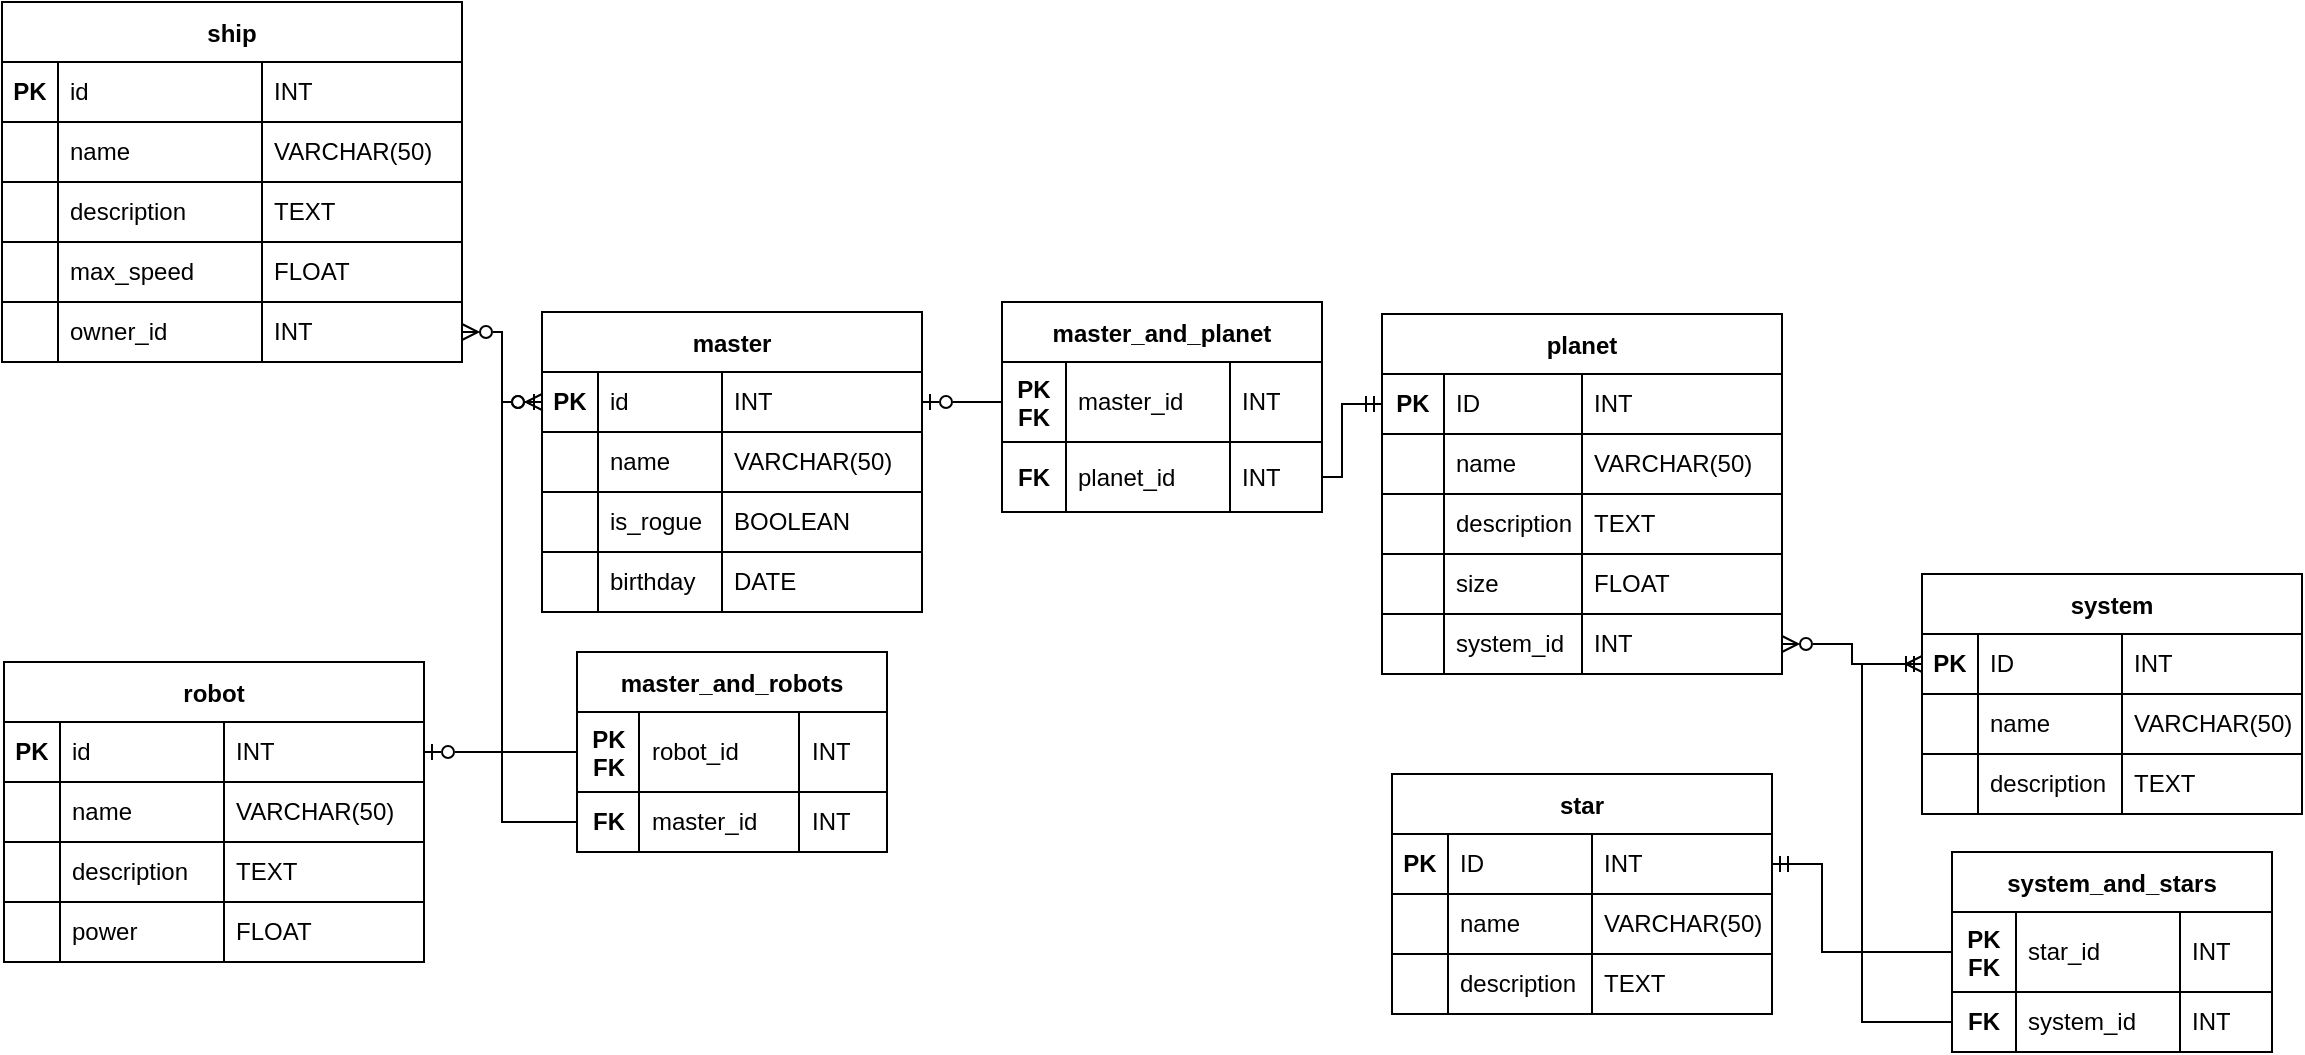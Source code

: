 <mxfile version="26.2.9">
  <diagram name="Страница — 1" id="Dyc9uZItvnkhbf1H31CV">
    <mxGraphModel dx="1152" dy="668" grid="1" gridSize="10" guides="1" tooltips="1" connect="1" arrows="1" fold="1" page="1" pageScale="1" pageWidth="1169" pageHeight="827" math="0" shadow="0">
      <root>
        <mxCell id="0" />
        <mxCell id="1" parent="0" />
        <mxCell id="1ce1A6Kk2NcEtQcKMsXU-1" value="ship" style="shape=table;startSize=30;container=1;collapsible=0;childLayout=tableLayout;strokeColor=default;fontSize=12;fontStyle=1" parent="1" vertex="1">
          <mxGeometry x="10" y="135" width="230" height="180" as="geometry" />
        </mxCell>
        <mxCell id="1ce1A6Kk2NcEtQcKMsXU-2" value="" style="shape=tableRow;horizontal=0;startSize=0;swimlaneHead=0;swimlaneBody=0;strokeColor=inherit;top=0;left=0;bottom=0;right=0;collapsible=0;dropTarget=0;fillColor=none;points=[[0,0.5],[1,0.5]];portConstraint=eastwest;fontSize=16;" parent="1ce1A6Kk2NcEtQcKMsXU-1" vertex="1">
          <mxGeometry y="30" width="230" height="30" as="geometry" />
        </mxCell>
        <mxCell id="1ce1A6Kk2NcEtQcKMsXU-3" value="&lt;font&gt;&lt;b&gt;PK&lt;/b&gt;&lt;/font&gt;" style="shape=partialRectangle;html=1;whiteSpace=wrap;connectable=0;strokeColor=inherit;overflow=hidden;fillColor=none;top=0;left=0;bottom=0;right=0;pointerEvents=1;fontSize=12;align=center;spacing=6;" parent="1ce1A6Kk2NcEtQcKMsXU-2" vertex="1">
          <mxGeometry width="28" height="30" as="geometry">
            <mxRectangle width="28" height="30" as="alternateBounds" />
          </mxGeometry>
        </mxCell>
        <mxCell id="1ce1A6Kk2NcEtQcKMsXU-4" value="&lt;font&gt;id&lt;/font&gt;" style="shape=partialRectangle;html=1;whiteSpace=wrap;connectable=0;strokeColor=inherit;overflow=hidden;fillColor=none;top=0;left=0;bottom=0;right=0;pointerEvents=1;fontSize=12;align=left;spacingTop=0;spacing=6;" parent="1ce1A6Kk2NcEtQcKMsXU-2" vertex="1">
          <mxGeometry x="28" width="102" height="30" as="geometry">
            <mxRectangle width="102" height="30" as="alternateBounds" />
          </mxGeometry>
        </mxCell>
        <mxCell id="1ce1A6Kk2NcEtQcKMsXU-5" value="INT" style="shape=partialRectangle;html=1;whiteSpace=wrap;connectable=0;strokeColor=inherit;overflow=hidden;fillColor=none;top=0;left=0;bottom=0;right=0;pointerEvents=1;fontSize=12;align=left;spacing=6;" parent="1ce1A6Kk2NcEtQcKMsXU-2" vertex="1">
          <mxGeometry x="130" width="100" height="30" as="geometry">
            <mxRectangle width="100" height="30" as="alternateBounds" />
          </mxGeometry>
        </mxCell>
        <mxCell id="1ce1A6Kk2NcEtQcKMsXU-6" value="" style="shape=tableRow;horizontal=0;startSize=0;swimlaneHead=0;swimlaneBody=0;strokeColor=inherit;top=0;left=0;bottom=0;right=0;collapsible=0;dropTarget=0;fillColor=none;points=[[0,0.5],[1,0.5]];portConstraint=eastwest;fontSize=16;" parent="1ce1A6Kk2NcEtQcKMsXU-1" vertex="1">
          <mxGeometry y="60" width="230" height="30" as="geometry" />
        </mxCell>
        <mxCell id="1ce1A6Kk2NcEtQcKMsXU-7" value="" style="shape=partialRectangle;html=1;whiteSpace=wrap;connectable=0;strokeColor=inherit;overflow=hidden;fillColor=none;top=0;left=0;bottom=0;right=0;pointerEvents=1;fontSize=12;align=left;spacing=6;" parent="1ce1A6Kk2NcEtQcKMsXU-6" vertex="1">
          <mxGeometry width="28" height="30" as="geometry">
            <mxRectangle width="28" height="30" as="alternateBounds" />
          </mxGeometry>
        </mxCell>
        <mxCell id="1ce1A6Kk2NcEtQcKMsXU-8" value="name" style="shape=partialRectangle;html=1;whiteSpace=wrap;connectable=0;strokeColor=inherit;overflow=hidden;fillColor=none;top=0;left=0;bottom=0;right=0;pointerEvents=1;fontSize=12;align=left;spacing=6;" parent="1ce1A6Kk2NcEtQcKMsXU-6" vertex="1">
          <mxGeometry x="28" width="102" height="30" as="geometry">
            <mxRectangle width="102" height="30" as="alternateBounds" />
          </mxGeometry>
        </mxCell>
        <mxCell id="1ce1A6Kk2NcEtQcKMsXU-9" value="VARCHAR(50)" style="shape=partialRectangle;html=1;whiteSpace=wrap;connectable=0;strokeColor=inherit;overflow=hidden;fillColor=none;top=0;left=0;bottom=0;right=0;pointerEvents=1;fontSize=12;align=left;spacing=6;" parent="1ce1A6Kk2NcEtQcKMsXU-6" vertex="1">
          <mxGeometry x="130" width="100" height="30" as="geometry">
            <mxRectangle width="100" height="30" as="alternateBounds" />
          </mxGeometry>
        </mxCell>
        <mxCell id="1ce1A6Kk2NcEtQcKMsXU-10" value="" style="shape=tableRow;horizontal=0;startSize=0;swimlaneHead=0;swimlaneBody=0;strokeColor=inherit;top=0;left=0;bottom=0;right=0;collapsible=0;dropTarget=0;fillColor=none;points=[[0,0.5],[1,0.5]];portConstraint=eastwest;fontSize=16;" parent="1ce1A6Kk2NcEtQcKMsXU-1" vertex="1">
          <mxGeometry y="90" width="230" height="30" as="geometry" />
        </mxCell>
        <mxCell id="1ce1A6Kk2NcEtQcKMsXU-11" value="" style="shape=partialRectangle;html=1;whiteSpace=wrap;connectable=0;strokeColor=inherit;overflow=hidden;fillColor=none;top=0;left=0;bottom=0;right=0;pointerEvents=1;fontSize=12;align=left;spacing=6;" parent="1ce1A6Kk2NcEtQcKMsXU-10" vertex="1">
          <mxGeometry width="28" height="30" as="geometry">
            <mxRectangle width="28" height="30" as="alternateBounds" />
          </mxGeometry>
        </mxCell>
        <mxCell id="1ce1A6Kk2NcEtQcKMsXU-12" value="description" style="shape=partialRectangle;html=1;whiteSpace=wrap;connectable=0;strokeColor=inherit;overflow=hidden;fillColor=none;top=0;left=0;bottom=0;right=0;pointerEvents=1;fontSize=12;align=left;spacing=6;" parent="1ce1A6Kk2NcEtQcKMsXU-10" vertex="1">
          <mxGeometry x="28" width="102" height="30" as="geometry">
            <mxRectangle width="102" height="30" as="alternateBounds" />
          </mxGeometry>
        </mxCell>
        <mxCell id="1ce1A6Kk2NcEtQcKMsXU-13" value="TEXT" style="shape=partialRectangle;html=1;whiteSpace=wrap;connectable=0;strokeColor=inherit;overflow=hidden;fillColor=none;top=0;left=0;bottom=0;right=0;pointerEvents=1;fontSize=12;align=left;spacing=6;" parent="1ce1A6Kk2NcEtQcKMsXU-10" vertex="1">
          <mxGeometry x="130" width="100" height="30" as="geometry">
            <mxRectangle width="100" height="30" as="alternateBounds" />
          </mxGeometry>
        </mxCell>
        <mxCell id="1ce1A6Kk2NcEtQcKMsXU-14" style="shape=tableRow;horizontal=0;startSize=0;swimlaneHead=0;swimlaneBody=0;strokeColor=inherit;top=0;left=0;bottom=0;right=0;collapsible=0;dropTarget=0;fillColor=none;points=[[0,0.5],[1,0.5]];portConstraint=eastwest;fontSize=16;" parent="1ce1A6Kk2NcEtQcKMsXU-1" vertex="1">
          <mxGeometry y="120" width="230" height="30" as="geometry" />
        </mxCell>
        <mxCell id="1ce1A6Kk2NcEtQcKMsXU-15" style="shape=partialRectangle;html=1;whiteSpace=wrap;connectable=0;strokeColor=inherit;overflow=hidden;fillColor=none;top=0;left=0;bottom=0;right=0;pointerEvents=1;fontSize=12;align=left;spacing=6;" parent="1ce1A6Kk2NcEtQcKMsXU-14" vertex="1">
          <mxGeometry width="28" height="30" as="geometry">
            <mxRectangle width="28" height="30" as="alternateBounds" />
          </mxGeometry>
        </mxCell>
        <mxCell id="1ce1A6Kk2NcEtQcKMsXU-16" value="max_speed" style="shape=partialRectangle;html=1;whiteSpace=wrap;connectable=0;strokeColor=inherit;overflow=hidden;fillColor=none;top=0;left=0;bottom=0;right=0;pointerEvents=1;fontSize=12;align=left;spacing=6;" parent="1ce1A6Kk2NcEtQcKMsXU-14" vertex="1">
          <mxGeometry x="28" width="102" height="30" as="geometry">
            <mxRectangle width="102" height="30" as="alternateBounds" />
          </mxGeometry>
        </mxCell>
        <mxCell id="1ce1A6Kk2NcEtQcKMsXU-17" value="FLOAT" style="shape=partialRectangle;html=1;whiteSpace=wrap;connectable=0;strokeColor=inherit;overflow=hidden;fillColor=none;top=0;left=0;bottom=0;right=0;pointerEvents=1;fontSize=12;align=left;spacing=6;" parent="1ce1A6Kk2NcEtQcKMsXU-14" vertex="1">
          <mxGeometry x="130" width="100" height="30" as="geometry">
            <mxRectangle width="100" height="30" as="alternateBounds" />
          </mxGeometry>
        </mxCell>
        <mxCell id="1ce1A6Kk2NcEtQcKMsXU-188" style="shape=tableRow;horizontal=0;startSize=0;swimlaneHead=0;swimlaneBody=0;strokeColor=inherit;top=0;left=0;bottom=0;right=0;collapsible=0;dropTarget=0;fillColor=none;points=[[0,0.5],[1,0.5]];portConstraint=eastwest;fontSize=16;" parent="1ce1A6Kk2NcEtQcKMsXU-1" vertex="1">
          <mxGeometry y="150" width="230" height="30" as="geometry" />
        </mxCell>
        <mxCell id="1ce1A6Kk2NcEtQcKMsXU-189" style="shape=partialRectangle;html=1;whiteSpace=wrap;connectable=0;strokeColor=inherit;overflow=hidden;fillColor=none;top=0;left=0;bottom=0;right=0;pointerEvents=1;fontSize=12;align=left;spacing=6;" parent="1ce1A6Kk2NcEtQcKMsXU-188" vertex="1">
          <mxGeometry width="28" height="30" as="geometry">
            <mxRectangle width="28" height="30" as="alternateBounds" />
          </mxGeometry>
        </mxCell>
        <mxCell id="1ce1A6Kk2NcEtQcKMsXU-190" value="owner_id" style="shape=partialRectangle;html=1;whiteSpace=wrap;connectable=0;strokeColor=inherit;overflow=hidden;fillColor=none;top=0;left=0;bottom=0;right=0;pointerEvents=1;fontSize=12;align=left;spacing=6;" parent="1ce1A6Kk2NcEtQcKMsXU-188" vertex="1">
          <mxGeometry x="28" width="102" height="30" as="geometry">
            <mxRectangle width="102" height="30" as="alternateBounds" />
          </mxGeometry>
        </mxCell>
        <mxCell id="1ce1A6Kk2NcEtQcKMsXU-191" value="INT" style="shape=partialRectangle;html=1;whiteSpace=wrap;connectable=0;strokeColor=inherit;overflow=hidden;fillColor=none;top=0;left=0;bottom=0;right=0;pointerEvents=1;fontSize=12;align=left;spacing=6;" parent="1ce1A6Kk2NcEtQcKMsXU-188" vertex="1">
          <mxGeometry x="130" width="100" height="30" as="geometry">
            <mxRectangle width="100" height="30" as="alternateBounds" />
          </mxGeometry>
        </mxCell>
        <mxCell id="1ce1A6Kk2NcEtQcKMsXU-19" value="robot" style="shape=table;startSize=30;container=1;collapsible=0;childLayout=tableLayout;strokeColor=default;fontSize=12;fontStyle=1" parent="1" vertex="1">
          <mxGeometry x="11" y="465" width="210" height="150" as="geometry" />
        </mxCell>
        <mxCell id="1ce1A6Kk2NcEtQcKMsXU-20" value="" style="shape=tableRow;horizontal=0;startSize=0;swimlaneHead=0;swimlaneBody=0;strokeColor=inherit;top=0;left=0;bottom=0;right=0;collapsible=0;dropTarget=0;fillColor=none;points=[[0,0.5],[1,0.5]];portConstraint=eastwest;fontSize=16;" parent="1ce1A6Kk2NcEtQcKMsXU-19" vertex="1">
          <mxGeometry y="30" width="210" height="30" as="geometry" />
        </mxCell>
        <mxCell id="1ce1A6Kk2NcEtQcKMsXU-21" value="&lt;font&gt;&lt;b&gt;PK&lt;/b&gt;&lt;/font&gt;" style="shape=partialRectangle;html=1;whiteSpace=wrap;connectable=0;strokeColor=inherit;overflow=hidden;fillColor=none;top=0;left=0;bottom=0;right=0;pointerEvents=1;fontSize=12;align=center;spacing=6;" parent="1ce1A6Kk2NcEtQcKMsXU-20" vertex="1">
          <mxGeometry width="28" height="30" as="geometry">
            <mxRectangle width="28" height="30" as="alternateBounds" />
          </mxGeometry>
        </mxCell>
        <mxCell id="1ce1A6Kk2NcEtQcKMsXU-22" value="&lt;font&gt;id&lt;/font&gt;" style="shape=partialRectangle;html=1;whiteSpace=wrap;connectable=0;strokeColor=inherit;overflow=hidden;fillColor=none;top=0;left=0;bottom=0;right=0;pointerEvents=1;fontSize=12;align=left;spacingTop=0;spacing=6;" parent="1ce1A6Kk2NcEtQcKMsXU-20" vertex="1">
          <mxGeometry x="28" width="82" height="30" as="geometry">
            <mxRectangle width="82" height="30" as="alternateBounds" />
          </mxGeometry>
        </mxCell>
        <mxCell id="1ce1A6Kk2NcEtQcKMsXU-23" value="INT" style="shape=partialRectangle;html=1;whiteSpace=wrap;connectable=0;strokeColor=inherit;overflow=hidden;fillColor=none;top=0;left=0;bottom=0;right=0;pointerEvents=1;fontSize=12;align=left;spacing=6;" parent="1ce1A6Kk2NcEtQcKMsXU-20" vertex="1">
          <mxGeometry x="110" width="100" height="30" as="geometry">
            <mxRectangle width="100" height="30" as="alternateBounds" />
          </mxGeometry>
        </mxCell>
        <mxCell id="1ce1A6Kk2NcEtQcKMsXU-24" value="" style="shape=tableRow;horizontal=0;startSize=0;swimlaneHead=0;swimlaneBody=0;strokeColor=inherit;top=0;left=0;bottom=0;right=0;collapsible=0;dropTarget=0;fillColor=none;points=[[0,0.5],[1,0.5]];portConstraint=eastwest;fontSize=16;" parent="1ce1A6Kk2NcEtQcKMsXU-19" vertex="1">
          <mxGeometry y="60" width="210" height="30" as="geometry" />
        </mxCell>
        <mxCell id="1ce1A6Kk2NcEtQcKMsXU-25" value="" style="shape=partialRectangle;html=1;whiteSpace=wrap;connectable=0;strokeColor=inherit;overflow=hidden;fillColor=none;top=0;left=0;bottom=0;right=0;pointerEvents=1;fontSize=12;align=left;spacing=6;" parent="1ce1A6Kk2NcEtQcKMsXU-24" vertex="1">
          <mxGeometry width="28" height="30" as="geometry">
            <mxRectangle width="28" height="30" as="alternateBounds" />
          </mxGeometry>
        </mxCell>
        <mxCell id="1ce1A6Kk2NcEtQcKMsXU-26" value="name" style="shape=partialRectangle;html=1;whiteSpace=wrap;connectable=0;strokeColor=inherit;overflow=hidden;fillColor=none;top=0;left=0;bottom=0;right=0;pointerEvents=1;fontSize=12;align=left;spacing=6;" parent="1ce1A6Kk2NcEtQcKMsXU-24" vertex="1">
          <mxGeometry x="28" width="82" height="30" as="geometry">
            <mxRectangle width="82" height="30" as="alternateBounds" />
          </mxGeometry>
        </mxCell>
        <mxCell id="1ce1A6Kk2NcEtQcKMsXU-27" value="VARCHAR(50)" style="shape=partialRectangle;html=1;whiteSpace=wrap;connectable=0;strokeColor=inherit;overflow=hidden;fillColor=none;top=0;left=0;bottom=0;right=0;pointerEvents=1;fontSize=12;align=left;spacing=6;" parent="1ce1A6Kk2NcEtQcKMsXU-24" vertex="1">
          <mxGeometry x="110" width="100" height="30" as="geometry">
            <mxRectangle width="100" height="30" as="alternateBounds" />
          </mxGeometry>
        </mxCell>
        <mxCell id="1ce1A6Kk2NcEtQcKMsXU-28" value="" style="shape=tableRow;horizontal=0;startSize=0;swimlaneHead=0;swimlaneBody=0;strokeColor=inherit;top=0;left=0;bottom=0;right=0;collapsible=0;dropTarget=0;fillColor=none;points=[[0,0.5],[1,0.5]];portConstraint=eastwest;fontSize=16;" parent="1ce1A6Kk2NcEtQcKMsXU-19" vertex="1">
          <mxGeometry y="90" width="210" height="30" as="geometry" />
        </mxCell>
        <mxCell id="1ce1A6Kk2NcEtQcKMsXU-29" value="" style="shape=partialRectangle;html=1;whiteSpace=wrap;connectable=0;strokeColor=inherit;overflow=hidden;fillColor=none;top=0;left=0;bottom=0;right=0;pointerEvents=1;fontSize=12;align=left;spacing=6;" parent="1ce1A6Kk2NcEtQcKMsXU-28" vertex="1">
          <mxGeometry width="28" height="30" as="geometry">
            <mxRectangle width="28" height="30" as="alternateBounds" />
          </mxGeometry>
        </mxCell>
        <mxCell id="1ce1A6Kk2NcEtQcKMsXU-30" value="description" style="shape=partialRectangle;html=1;whiteSpace=wrap;connectable=0;strokeColor=inherit;overflow=hidden;fillColor=none;top=0;left=0;bottom=0;right=0;pointerEvents=1;fontSize=12;align=left;spacing=6;" parent="1ce1A6Kk2NcEtQcKMsXU-28" vertex="1">
          <mxGeometry x="28" width="82" height="30" as="geometry">
            <mxRectangle width="82" height="30" as="alternateBounds" />
          </mxGeometry>
        </mxCell>
        <mxCell id="1ce1A6Kk2NcEtQcKMsXU-31" value="TEXT" style="shape=partialRectangle;html=1;whiteSpace=wrap;connectable=0;strokeColor=inherit;overflow=hidden;fillColor=none;top=0;left=0;bottom=0;right=0;pointerEvents=1;fontSize=12;align=left;spacing=6;" parent="1ce1A6Kk2NcEtQcKMsXU-28" vertex="1">
          <mxGeometry x="110" width="100" height="30" as="geometry">
            <mxRectangle width="100" height="30" as="alternateBounds" />
          </mxGeometry>
        </mxCell>
        <mxCell id="1ce1A6Kk2NcEtQcKMsXU-32" style="shape=tableRow;horizontal=0;startSize=0;swimlaneHead=0;swimlaneBody=0;strokeColor=inherit;top=0;left=0;bottom=0;right=0;collapsible=0;dropTarget=0;fillColor=none;points=[[0,0.5],[1,0.5]];portConstraint=eastwest;fontSize=16;" parent="1ce1A6Kk2NcEtQcKMsXU-19" vertex="1">
          <mxGeometry y="120" width="210" height="30" as="geometry" />
        </mxCell>
        <mxCell id="1ce1A6Kk2NcEtQcKMsXU-33" style="shape=partialRectangle;html=1;whiteSpace=wrap;connectable=0;strokeColor=inherit;overflow=hidden;fillColor=none;top=0;left=0;bottom=0;right=0;pointerEvents=1;fontSize=12;align=left;spacing=6;" parent="1ce1A6Kk2NcEtQcKMsXU-32" vertex="1">
          <mxGeometry width="28" height="30" as="geometry">
            <mxRectangle width="28" height="30" as="alternateBounds" />
          </mxGeometry>
        </mxCell>
        <mxCell id="1ce1A6Kk2NcEtQcKMsXU-34" value="power" style="shape=partialRectangle;html=1;whiteSpace=wrap;connectable=0;strokeColor=inherit;overflow=hidden;fillColor=none;top=0;left=0;bottom=0;right=0;pointerEvents=1;fontSize=12;align=left;spacing=6;" parent="1ce1A6Kk2NcEtQcKMsXU-32" vertex="1">
          <mxGeometry x="28" width="82" height="30" as="geometry">
            <mxRectangle width="82" height="30" as="alternateBounds" />
          </mxGeometry>
        </mxCell>
        <mxCell id="1ce1A6Kk2NcEtQcKMsXU-35" value="FLOAT" style="shape=partialRectangle;html=1;whiteSpace=wrap;connectable=0;strokeColor=inherit;overflow=hidden;fillColor=none;top=0;left=0;bottom=0;right=0;pointerEvents=1;fontSize=12;align=left;spacing=6;" parent="1ce1A6Kk2NcEtQcKMsXU-32" vertex="1">
          <mxGeometry x="110" width="100" height="30" as="geometry">
            <mxRectangle width="100" height="30" as="alternateBounds" />
          </mxGeometry>
        </mxCell>
        <mxCell id="1ce1A6Kk2NcEtQcKMsXU-38" value="master" style="shape=table;startSize=30;container=1;collapsible=0;childLayout=tableLayout;strokeColor=default;fontSize=12;fontStyle=1" parent="1" vertex="1">
          <mxGeometry x="280" y="290" width="190" height="150" as="geometry" />
        </mxCell>
        <mxCell id="1ce1A6Kk2NcEtQcKMsXU-39" value="" style="shape=tableRow;horizontal=0;startSize=0;swimlaneHead=0;swimlaneBody=0;strokeColor=inherit;top=0;left=0;bottom=0;right=0;collapsible=0;dropTarget=0;fillColor=none;points=[[0,0.5],[1,0.5]];portConstraint=eastwest;fontSize=16;" parent="1ce1A6Kk2NcEtQcKMsXU-38" vertex="1">
          <mxGeometry y="30" width="190" height="30" as="geometry" />
        </mxCell>
        <mxCell id="1ce1A6Kk2NcEtQcKMsXU-40" value="&lt;font&gt;&lt;span&gt;PK&lt;/span&gt;&lt;/font&gt;" style="shape=partialRectangle;html=1;whiteSpace=wrap;connectable=0;strokeColor=inherit;overflow=hidden;fillColor=none;top=0;left=0;bottom=0;right=0;pointerEvents=1;fontSize=12;align=center;spacing=6;fontStyle=1" parent="1ce1A6Kk2NcEtQcKMsXU-39" vertex="1">
          <mxGeometry width="28" height="30" as="geometry">
            <mxRectangle width="28" height="30" as="alternateBounds" />
          </mxGeometry>
        </mxCell>
        <mxCell id="1ce1A6Kk2NcEtQcKMsXU-41" value="&lt;font&gt;id&lt;/font&gt;" style="shape=partialRectangle;html=1;whiteSpace=wrap;connectable=0;strokeColor=inherit;overflow=hidden;fillColor=none;top=0;left=0;bottom=0;right=0;pointerEvents=1;fontSize=12;align=left;spacingTop=0;spacing=6;" parent="1ce1A6Kk2NcEtQcKMsXU-39" vertex="1">
          <mxGeometry x="28" width="62" height="30" as="geometry">
            <mxRectangle width="62" height="30" as="alternateBounds" />
          </mxGeometry>
        </mxCell>
        <mxCell id="1ce1A6Kk2NcEtQcKMsXU-42" value="INT" style="shape=partialRectangle;html=1;whiteSpace=wrap;connectable=0;strokeColor=inherit;overflow=hidden;fillColor=none;top=0;left=0;bottom=0;right=0;pointerEvents=1;fontSize=12;align=left;spacing=6;" parent="1ce1A6Kk2NcEtQcKMsXU-39" vertex="1">
          <mxGeometry x="90" width="100" height="30" as="geometry">
            <mxRectangle width="100" height="30" as="alternateBounds" />
          </mxGeometry>
        </mxCell>
        <mxCell id="1ce1A6Kk2NcEtQcKMsXU-43" value="" style="shape=tableRow;horizontal=0;startSize=0;swimlaneHead=0;swimlaneBody=0;strokeColor=inherit;top=0;left=0;bottom=0;right=0;collapsible=0;dropTarget=0;fillColor=none;points=[[0,0.5],[1,0.5]];portConstraint=eastwest;fontSize=16;" parent="1ce1A6Kk2NcEtQcKMsXU-38" vertex="1">
          <mxGeometry y="60" width="190" height="30" as="geometry" />
        </mxCell>
        <mxCell id="1ce1A6Kk2NcEtQcKMsXU-44" value="" style="shape=partialRectangle;html=1;whiteSpace=wrap;connectable=0;strokeColor=inherit;overflow=hidden;fillColor=none;top=0;left=0;bottom=0;right=0;pointerEvents=1;fontSize=12;align=left;spacing=6;" parent="1ce1A6Kk2NcEtQcKMsXU-43" vertex="1">
          <mxGeometry width="28" height="30" as="geometry">
            <mxRectangle width="28" height="30" as="alternateBounds" />
          </mxGeometry>
        </mxCell>
        <mxCell id="1ce1A6Kk2NcEtQcKMsXU-45" value="name" style="shape=partialRectangle;html=1;whiteSpace=wrap;connectable=0;strokeColor=inherit;overflow=hidden;fillColor=none;top=0;left=0;bottom=0;right=0;pointerEvents=1;fontSize=12;align=left;spacing=6;" parent="1ce1A6Kk2NcEtQcKMsXU-43" vertex="1">
          <mxGeometry x="28" width="62" height="30" as="geometry">
            <mxRectangle width="62" height="30" as="alternateBounds" />
          </mxGeometry>
        </mxCell>
        <mxCell id="1ce1A6Kk2NcEtQcKMsXU-46" value="VARCHAR(50)" style="shape=partialRectangle;html=1;whiteSpace=wrap;connectable=0;strokeColor=inherit;overflow=hidden;fillColor=none;top=0;left=0;bottom=0;right=0;pointerEvents=1;fontSize=12;align=left;spacing=6;" parent="1ce1A6Kk2NcEtQcKMsXU-43" vertex="1">
          <mxGeometry x="90" width="100" height="30" as="geometry">
            <mxRectangle width="100" height="30" as="alternateBounds" />
          </mxGeometry>
        </mxCell>
        <mxCell id="1ce1A6Kk2NcEtQcKMsXU-47" value="" style="shape=tableRow;horizontal=0;startSize=0;swimlaneHead=0;swimlaneBody=0;strokeColor=inherit;top=0;left=0;bottom=0;right=0;collapsible=0;dropTarget=0;fillColor=none;points=[[0,0.5],[1,0.5]];portConstraint=eastwest;fontSize=16;" parent="1ce1A6Kk2NcEtQcKMsXU-38" vertex="1">
          <mxGeometry y="90" width="190" height="30" as="geometry" />
        </mxCell>
        <mxCell id="1ce1A6Kk2NcEtQcKMsXU-48" value="" style="shape=partialRectangle;html=1;whiteSpace=wrap;connectable=0;strokeColor=inherit;overflow=hidden;fillColor=none;top=0;left=0;bottom=0;right=0;pointerEvents=1;fontSize=12;align=left;spacing=6;" parent="1ce1A6Kk2NcEtQcKMsXU-47" vertex="1">
          <mxGeometry width="28" height="30" as="geometry">
            <mxRectangle width="28" height="30" as="alternateBounds" />
          </mxGeometry>
        </mxCell>
        <mxCell id="1ce1A6Kk2NcEtQcKMsXU-49" value="is_rogue" style="shape=partialRectangle;html=1;whiteSpace=wrap;connectable=0;strokeColor=inherit;overflow=hidden;fillColor=none;top=0;left=0;bottom=0;right=0;pointerEvents=1;fontSize=12;align=left;spacing=6;" parent="1ce1A6Kk2NcEtQcKMsXU-47" vertex="1">
          <mxGeometry x="28" width="62" height="30" as="geometry">
            <mxRectangle width="62" height="30" as="alternateBounds" />
          </mxGeometry>
        </mxCell>
        <mxCell id="1ce1A6Kk2NcEtQcKMsXU-50" value="BOOLEAN" style="shape=partialRectangle;html=1;whiteSpace=wrap;connectable=0;strokeColor=inherit;overflow=hidden;fillColor=none;top=0;left=0;bottom=0;right=0;pointerEvents=1;fontSize=12;align=left;spacing=6;" parent="1ce1A6Kk2NcEtQcKMsXU-47" vertex="1">
          <mxGeometry x="90" width="100" height="30" as="geometry">
            <mxRectangle width="100" height="30" as="alternateBounds" />
          </mxGeometry>
        </mxCell>
        <mxCell id="1ce1A6Kk2NcEtQcKMsXU-51" style="shape=tableRow;horizontal=0;startSize=0;swimlaneHead=0;swimlaneBody=0;strokeColor=inherit;top=0;left=0;bottom=0;right=0;collapsible=0;dropTarget=0;fillColor=none;points=[[0,0.5],[1,0.5]];portConstraint=eastwest;fontSize=16;" parent="1ce1A6Kk2NcEtQcKMsXU-38" vertex="1">
          <mxGeometry y="120" width="190" height="30" as="geometry" />
        </mxCell>
        <mxCell id="1ce1A6Kk2NcEtQcKMsXU-52" style="shape=partialRectangle;html=1;whiteSpace=wrap;connectable=0;strokeColor=inherit;overflow=hidden;fillColor=none;top=0;left=0;bottom=0;right=0;pointerEvents=1;fontSize=12;align=left;spacing=6;" parent="1ce1A6Kk2NcEtQcKMsXU-51" vertex="1">
          <mxGeometry width="28" height="30" as="geometry">
            <mxRectangle width="28" height="30" as="alternateBounds" />
          </mxGeometry>
        </mxCell>
        <mxCell id="1ce1A6Kk2NcEtQcKMsXU-53" value="birthday" style="shape=partialRectangle;html=1;whiteSpace=wrap;connectable=0;strokeColor=inherit;overflow=hidden;fillColor=none;top=0;left=0;bottom=0;right=0;pointerEvents=1;fontSize=12;align=left;spacing=6;" parent="1ce1A6Kk2NcEtQcKMsXU-51" vertex="1">
          <mxGeometry x="28" width="62" height="30" as="geometry">
            <mxRectangle width="62" height="30" as="alternateBounds" />
          </mxGeometry>
        </mxCell>
        <mxCell id="1ce1A6Kk2NcEtQcKMsXU-54" value="DATE" style="shape=partialRectangle;html=1;whiteSpace=wrap;connectable=0;strokeColor=inherit;overflow=hidden;fillColor=none;top=0;left=0;bottom=0;right=0;pointerEvents=1;fontSize=12;align=left;spacing=6;" parent="1ce1A6Kk2NcEtQcKMsXU-51" vertex="1">
          <mxGeometry x="90" width="100" height="30" as="geometry">
            <mxRectangle width="100" height="30" as="alternateBounds" />
          </mxGeometry>
        </mxCell>
        <mxCell id="1ce1A6Kk2NcEtQcKMsXU-57" value="system" style="shape=table;startSize=30;container=1;collapsible=0;childLayout=tableLayout;strokeColor=default;fontSize=12;fontStyle=1" parent="1" vertex="1">
          <mxGeometry x="970" y="421" width="190" height="120" as="geometry" />
        </mxCell>
        <mxCell id="1ce1A6Kk2NcEtQcKMsXU-58" value="" style="shape=tableRow;horizontal=0;startSize=0;swimlaneHead=0;swimlaneBody=0;strokeColor=inherit;top=0;left=0;bottom=0;right=0;collapsible=0;dropTarget=0;fillColor=none;points=[[0,0.5],[1,0.5]];portConstraint=eastwest;fontSize=16;" parent="1ce1A6Kk2NcEtQcKMsXU-57" vertex="1">
          <mxGeometry y="30" width="190" height="30" as="geometry" />
        </mxCell>
        <mxCell id="1ce1A6Kk2NcEtQcKMsXU-59" value="&lt;font&gt;&lt;span&gt;PK&lt;/span&gt;&lt;/font&gt;" style="shape=partialRectangle;html=1;whiteSpace=wrap;connectable=0;strokeColor=inherit;overflow=hidden;fillColor=none;top=0;left=0;bottom=0;right=0;pointerEvents=1;fontSize=12;align=center;spacing=6;fontStyle=1" parent="1ce1A6Kk2NcEtQcKMsXU-58" vertex="1">
          <mxGeometry width="28" height="30" as="geometry">
            <mxRectangle width="28" height="30" as="alternateBounds" />
          </mxGeometry>
        </mxCell>
        <mxCell id="1ce1A6Kk2NcEtQcKMsXU-60" value="&lt;font&gt;ID&lt;/font&gt;" style="shape=partialRectangle;html=1;whiteSpace=wrap;connectable=0;strokeColor=inherit;overflow=hidden;fillColor=none;top=0;left=0;bottom=0;right=0;pointerEvents=1;fontSize=12;align=left;spacingTop=0;spacing=6;" parent="1ce1A6Kk2NcEtQcKMsXU-58" vertex="1">
          <mxGeometry x="28" width="72" height="30" as="geometry">
            <mxRectangle width="72" height="30" as="alternateBounds" />
          </mxGeometry>
        </mxCell>
        <mxCell id="1ce1A6Kk2NcEtQcKMsXU-61" value="INT" style="shape=partialRectangle;html=1;whiteSpace=wrap;connectable=0;strokeColor=inherit;overflow=hidden;fillColor=none;top=0;left=0;bottom=0;right=0;pointerEvents=1;fontSize=12;align=left;spacing=6;" parent="1ce1A6Kk2NcEtQcKMsXU-58" vertex="1">
          <mxGeometry x="100" width="90" height="30" as="geometry">
            <mxRectangle width="90" height="30" as="alternateBounds" />
          </mxGeometry>
        </mxCell>
        <mxCell id="1ce1A6Kk2NcEtQcKMsXU-62" value="" style="shape=tableRow;horizontal=0;startSize=0;swimlaneHead=0;swimlaneBody=0;strokeColor=inherit;top=0;left=0;bottom=0;right=0;collapsible=0;dropTarget=0;fillColor=none;points=[[0,0.5],[1,0.5]];portConstraint=eastwest;fontSize=16;" parent="1ce1A6Kk2NcEtQcKMsXU-57" vertex="1">
          <mxGeometry y="60" width="190" height="30" as="geometry" />
        </mxCell>
        <mxCell id="1ce1A6Kk2NcEtQcKMsXU-63" value="" style="shape=partialRectangle;html=1;whiteSpace=wrap;connectable=0;strokeColor=inherit;overflow=hidden;fillColor=none;top=0;left=0;bottom=0;right=0;pointerEvents=1;fontSize=12;align=left;spacing=6;" parent="1ce1A6Kk2NcEtQcKMsXU-62" vertex="1">
          <mxGeometry width="28" height="30" as="geometry">
            <mxRectangle width="28" height="30" as="alternateBounds" />
          </mxGeometry>
        </mxCell>
        <mxCell id="1ce1A6Kk2NcEtQcKMsXU-64" value="name" style="shape=partialRectangle;html=1;whiteSpace=wrap;connectable=0;strokeColor=inherit;overflow=hidden;fillColor=none;top=0;left=0;bottom=0;right=0;pointerEvents=1;fontSize=12;align=left;spacing=6;" parent="1ce1A6Kk2NcEtQcKMsXU-62" vertex="1">
          <mxGeometry x="28" width="72" height="30" as="geometry">
            <mxRectangle width="72" height="30" as="alternateBounds" />
          </mxGeometry>
        </mxCell>
        <mxCell id="1ce1A6Kk2NcEtQcKMsXU-65" value="VARCHAR(50)" style="shape=partialRectangle;html=1;whiteSpace=wrap;connectable=0;strokeColor=inherit;overflow=hidden;fillColor=none;top=0;left=0;bottom=0;right=0;pointerEvents=1;fontSize=12;align=left;spacing=6;" parent="1ce1A6Kk2NcEtQcKMsXU-62" vertex="1">
          <mxGeometry x="100" width="90" height="30" as="geometry">
            <mxRectangle width="90" height="30" as="alternateBounds" />
          </mxGeometry>
        </mxCell>
        <mxCell id="1ce1A6Kk2NcEtQcKMsXU-66" value="" style="shape=tableRow;horizontal=0;startSize=0;swimlaneHead=0;swimlaneBody=0;strokeColor=inherit;top=0;left=0;bottom=0;right=0;collapsible=0;dropTarget=0;fillColor=none;points=[[0,0.5],[1,0.5]];portConstraint=eastwest;fontSize=16;" parent="1ce1A6Kk2NcEtQcKMsXU-57" vertex="1">
          <mxGeometry y="90" width="190" height="30" as="geometry" />
        </mxCell>
        <mxCell id="1ce1A6Kk2NcEtQcKMsXU-67" value="" style="shape=partialRectangle;html=1;whiteSpace=wrap;connectable=0;strokeColor=inherit;overflow=hidden;fillColor=none;top=0;left=0;bottom=0;right=0;pointerEvents=1;fontSize=12;align=left;spacing=6;" parent="1ce1A6Kk2NcEtQcKMsXU-66" vertex="1">
          <mxGeometry width="28" height="30" as="geometry">
            <mxRectangle width="28" height="30" as="alternateBounds" />
          </mxGeometry>
        </mxCell>
        <mxCell id="1ce1A6Kk2NcEtQcKMsXU-68" value="description" style="shape=partialRectangle;html=1;whiteSpace=wrap;connectable=0;strokeColor=inherit;overflow=hidden;fillColor=none;top=0;left=0;bottom=0;right=0;pointerEvents=1;fontSize=12;align=left;spacing=6;" parent="1ce1A6Kk2NcEtQcKMsXU-66" vertex="1">
          <mxGeometry x="28" width="72" height="30" as="geometry">
            <mxRectangle width="72" height="30" as="alternateBounds" />
          </mxGeometry>
        </mxCell>
        <mxCell id="1ce1A6Kk2NcEtQcKMsXU-69" value="TEXT" style="shape=partialRectangle;html=1;whiteSpace=wrap;connectable=0;strokeColor=inherit;overflow=hidden;fillColor=none;top=0;left=0;bottom=0;right=0;pointerEvents=1;fontSize=12;align=left;spacing=6;" parent="1ce1A6Kk2NcEtQcKMsXU-66" vertex="1">
          <mxGeometry x="100" width="90" height="30" as="geometry">
            <mxRectangle width="90" height="30" as="alternateBounds" />
          </mxGeometry>
        </mxCell>
        <mxCell id="1ce1A6Kk2NcEtQcKMsXU-70" value="planet" style="shape=table;startSize=30;container=1;collapsible=0;childLayout=tableLayout;strokeColor=default;fontSize=12;fontStyle=1" parent="1" vertex="1">
          <mxGeometry x="700" y="291" width="200" height="180" as="geometry" />
        </mxCell>
        <mxCell id="1ce1A6Kk2NcEtQcKMsXU-71" value="" style="shape=tableRow;horizontal=0;startSize=0;swimlaneHead=0;swimlaneBody=0;strokeColor=inherit;top=0;left=0;bottom=0;right=0;collapsible=0;dropTarget=0;fillColor=none;points=[[0,0.5],[1,0.5]];portConstraint=eastwest;fontSize=16;" parent="1ce1A6Kk2NcEtQcKMsXU-70" vertex="1">
          <mxGeometry y="30" width="200" height="30" as="geometry" />
        </mxCell>
        <mxCell id="1ce1A6Kk2NcEtQcKMsXU-72" value="&lt;font&gt;&lt;span&gt;PK&lt;/span&gt;&lt;/font&gt;" style="shape=partialRectangle;html=1;whiteSpace=wrap;connectable=0;strokeColor=inherit;overflow=hidden;fillColor=none;top=0;left=0;bottom=0;right=0;pointerEvents=1;fontSize=12;align=center;spacing=6;fontStyle=1" parent="1ce1A6Kk2NcEtQcKMsXU-71" vertex="1">
          <mxGeometry width="31" height="30" as="geometry">
            <mxRectangle width="31" height="30" as="alternateBounds" />
          </mxGeometry>
        </mxCell>
        <mxCell id="1ce1A6Kk2NcEtQcKMsXU-73" value="&lt;font&gt;ID&lt;/font&gt;" style="shape=partialRectangle;html=1;whiteSpace=wrap;connectable=0;strokeColor=inherit;overflow=hidden;fillColor=none;top=0;left=0;bottom=0;right=0;pointerEvents=1;fontSize=12;align=left;spacingTop=0;spacing=6;" parent="1ce1A6Kk2NcEtQcKMsXU-71" vertex="1">
          <mxGeometry x="31" width="69" height="30" as="geometry">
            <mxRectangle width="69" height="30" as="alternateBounds" />
          </mxGeometry>
        </mxCell>
        <mxCell id="1ce1A6Kk2NcEtQcKMsXU-74" value="INT" style="shape=partialRectangle;html=1;whiteSpace=wrap;connectable=0;strokeColor=inherit;overflow=hidden;fillColor=none;top=0;left=0;bottom=0;right=0;pointerEvents=1;fontSize=12;align=left;spacing=6;" parent="1ce1A6Kk2NcEtQcKMsXU-71" vertex="1">
          <mxGeometry x="100" width="100" height="30" as="geometry">
            <mxRectangle width="100" height="30" as="alternateBounds" />
          </mxGeometry>
        </mxCell>
        <mxCell id="1ce1A6Kk2NcEtQcKMsXU-75" value="" style="shape=tableRow;horizontal=0;startSize=0;swimlaneHead=0;swimlaneBody=0;strokeColor=inherit;top=0;left=0;bottom=0;right=0;collapsible=0;dropTarget=0;fillColor=none;points=[[0,0.5],[1,0.5]];portConstraint=eastwest;fontSize=16;" parent="1ce1A6Kk2NcEtQcKMsXU-70" vertex="1">
          <mxGeometry y="60" width="200" height="30" as="geometry" />
        </mxCell>
        <mxCell id="1ce1A6Kk2NcEtQcKMsXU-76" value="" style="shape=partialRectangle;html=1;whiteSpace=wrap;connectable=0;strokeColor=inherit;overflow=hidden;fillColor=none;top=0;left=0;bottom=0;right=0;pointerEvents=1;fontSize=12;align=left;spacing=6;" parent="1ce1A6Kk2NcEtQcKMsXU-75" vertex="1">
          <mxGeometry width="31" height="30" as="geometry">
            <mxRectangle width="31" height="30" as="alternateBounds" />
          </mxGeometry>
        </mxCell>
        <mxCell id="1ce1A6Kk2NcEtQcKMsXU-77" value="name" style="shape=partialRectangle;html=1;whiteSpace=wrap;connectable=0;strokeColor=inherit;overflow=hidden;fillColor=none;top=0;left=0;bottom=0;right=0;pointerEvents=1;fontSize=12;align=left;spacing=6;" parent="1ce1A6Kk2NcEtQcKMsXU-75" vertex="1">
          <mxGeometry x="31" width="69" height="30" as="geometry">
            <mxRectangle width="69" height="30" as="alternateBounds" />
          </mxGeometry>
        </mxCell>
        <mxCell id="1ce1A6Kk2NcEtQcKMsXU-78" value="VARCHAR(50)" style="shape=partialRectangle;html=1;whiteSpace=wrap;connectable=0;strokeColor=inherit;overflow=hidden;fillColor=none;top=0;left=0;bottom=0;right=0;pointerEvents=1;fontSize=12;align=left;spacing=6;" parent="1ce1A6Kk2NcEtQcKMsXU-75" vertex="1">
          <mxGeometry x="100" width="100" height="30" as="geometry">
            <mxRectangle width="100" height="30" as="alternateBounds" />
          </mxGeometry>
        </mxCell>
        <mxCell id="1ce1A6Kk2NcEtQcKMsXU-79" value="" style="shape=tableRow;horizontal=0;startSize=0;swimlaneHead=0;swimlaneBody=0;strokeColor=inherit;top=0;left=0;bottom=0;right=0;collapsible=0;dropTarget=0;fillColor=none;points=[[0,0.5],[1,0.5]];portConstraint=eastwest;fontSize=16;" parent="1ce1A6Kk2NcEtQcKMsXU-70" vertex="1">
          <mxGeometry y="90" width="200" height="30" as="geometry" />
        </mxCell>
        <mxCell id="1ce1A6Kk2NcEtQcKMsXU-80" value="" style="shape=partialRectangle;html=1;whiteSpace=wrap;connectable=0;strokeColor=inherit;overflow=hidden;fillColor=none;top=0;left=0;bottom=0;right=0;pointerEvents=1;fontSize=12;align=left;spacing=6;" parent="1ce1A6Kk2NcEtQcKMsXU-79" vertex="1">
          <mxGeometry width="31" height="30" as="geometry">
            <mxRectangle width="31" height="30" as="alternateBounds" />
          </mxGeometry>
        </mxCell>
        <mxCell id="1ce1A6Kk2NcEtQcKMsXU-81" value="description" style="shape=partialRectangle;html=1;whiteSpace=wrap;connectable=0;strokeColor=inherit;overflow=hidden;fillColor=none;top=0;left=0;bottom=0;right=0;pointerEvents=1;fontSize=12;align=left;spacing=6;" parent="1ce1A6Kk2NcEtQcKMsXU-79" vertex="1">
          <mxGeometry x="31" width="69" height="30" as="geometry">
            <mxRectangle width="69" height="30" as="alternateBounds" />
          </mxGeometry>
        </mxCell>
        <mxCell id="1ce1A6Kk2NcEtQcKMsXU-82" value="TEXT" style="shape=partialRectangle;html=1;whiteSpace=wrap;connectable=0;strokeColor=inherit;overflow=hidden;fillColor=none;top=0;left=0;bottom=0;right=0;pointerEvents=1;fontSize=12;align=left;spacing=6;" parent="1ce1A6Kk2NcEtQcKMsXU-79" vertex="1">
          <mxGeometry x="100" width="100" height="30" as="geometry">
            <mxRectangle width="100" height="30" as="alternateBounds" />
          </mxGeometry>
        </mxCell>
        <mxCell id="1ce1A6Kk2NcEtQcKMsXU-83" style="shape=tableRow;horizontal=0;startSize=0;swimlaneHead=0;swimlaneBody=0;strokeColor=inherit;top=0;left=0;bottom=0;right=0;collapsible=0;dropTarget=0;fillColor=none;points=[[0,0.5],[1,0.5]];portConstraint=eastwest;fontSize=16;" parent="1ce1A6Kk2NcEtQcKMsXU-70" vertex="1">
          <mxGeometry y="120" width="200" height="30" as="geometry" />
        </mxCell>
        <mxCell id="1ce1A6Kk2NcEtQcKMsXU-84" style="shape=partialRectangle;html=1;whiteSpace=wrap;connectable=0;strokeColor=inherit;overflow=hidden;fillColor=none;top=0;left=0;bottom=0;right=0;pointerEvents=1;fontSize=12;align=left;spacing=6;" parent="1ce1A6Kk2NcEtQcKMsXU-83" vertex="1">
          <mxGeometry width="31" height="30" as="geometry">
            <mxRectangle width="31" height="30" as="alternateBounds" />
          </mxGeometry>
        </mxCell>
        <mxCell id="1ce1A6Kk2NcEtQcKMsXU-85" value="size" style="shape=partialRectangle;html=1;whiteSpace=wrap;connectable=0;strokeColor=inherit;overflow=hidden;fillColor=none;top=0;left=0;bottom=0;right=0;pointerEvents=1;fontSize=12;align=left;spacing=6;" parent="1ce1A6Kk2NcEtQcKMsXU-83" vertex="1">
          <mxGeometry x="31" width="69" height="30" as="geometry">
            <mxRectangle width="69" height="30" as="alternateBounds" />
          </mxGeometry>
        </mxCell>
        <mxCell id="1ce1A6Kk2NcEtQcKMsXU-86" value="FLOAT" style="shape=partialRectangle;html=1;whiteSpace=wrap;connectable=0;strokeColor=inherit;overflow=hidden;fillColor=none;top=0;left=0;bottom=0;right=0;pointerEvents=1;fontSize=12;align=left;spacing=6;" parent="1ce1A6Kk2NcEtQcKMsXU-83" vertex="1">
          <mxGeometry x="100" width="100" height="30" as="geometry">
            <mxRectangle width="100" height="30" as="alternateBounds" />
          </mxGeometry>
        </mxCell>
        <mxCell id="0WEXL1NGEyuT-nA1LFO6-1" style="shape=tableRow;horizontal=0;startSize=0;swimlaneHead=0;swimlaneBody=0;strokeColor=inherit;top=0;left=0;bottom=0;right=0;collapsible=0;dropTarget=0;fillColor=none;points=[[0,0.5],[1,0.5]];portConstraint=eastwest;fontSize=16;" vertex="1" parent="1ce1A6Kk2NcEtQcKMsXU-70">
          <mxGeometry y="150" width="200" height="30" as="geometry" />
        </mxCell>
        <mxCell id="0WEXL1NGEyuT-nA1LFO6-2" style="shape=partialRectangle;html=1;whiteSpace=wrap;connectable=0;strokeColor=inherit;overflow=hidden;fillColor=none;top=0;left=0;bottom=0;right=0;pointerEvents=1;fontSize=12;align=left;spacing=6;" vertex="1" parent="0WEXL1NGEyuT-nA1LFO6-1">
          <mxGeometry width="31" height="30" as="geometry">
            <mxRectangle width="31" height="30" as="alternateBounds" />
          </mxGeometry>
        </mxCell>
        <mxCell id="0WEXL1NGEyuT-nA1LFO6-3" value="system_id" style="shape=partialRectangle;html=1;whiteSpace=wrap;connectable=0;strokeColor=inherit;overflow=hidden;fillColor=none;top=0;left=0;bottom=0;right=0;pointerEvents=1;fontSize=12;align=left;spacing=6;" vertex="1" parent="0WEXL1NGEyuT-nA1LFO6-1">
          <mxGeometry x="31" width="69" height="30" as="geometry">
            <mxRectangle width="69" height="30" as="alternateBounds" />
          </mxGeometry>
        </mxCell>
        <mxCell id="0WEXL1NGEyuT-nA1LFO6-4" value="INT" style="shape=partialRectangle;html=1;whiteSpace=wrap;connectable=0;strokeColor=inherit;overflow=hidden;fillColor=none;top=0;left=0;bottom=0;right=0;pointerEvents=1;fontSize=12;align=left;spacing=6;" vertex="1" parent="0WEXL1NGEyuT-nA1LFO6-1">
          <mxGeometry x="100" width="100" height="30" as="geometry">
            <mxRectangle width="100" height="30" as="alternateBounds" />
          </mxGeometry>
        </mxCell>
        <mxCell id="1ce1A6Kk2NcEtQcKMsXU-87" value="star" style="shape=table;startSize=30;container=1;collapsible=0;childLayout=tableLayout;strokeColor=default;fontSize=12;fontStyle=1" parent="1" vertex="1">
          <mxGeometry x="705" y="521" width="190" height="120" as="geometry" />
        </mxCell>
        <mxCell id="1ce1A6Kk2NcEtQcKMsXU-88" value="" style="shape=tableRow;horizontal=0;startSize=0;swimlaneHead=0;swimlaneBody=0;strokeColor=inherit;top=0;left=0;bottom=0;right=0;collapsible=0;dropTarget=0;fillColor=none;points=[[0,0.5],[1,0.5]];portConstraint=eastwest;fontSize=16;" parent="1ce1A6Kk2NcEtQcKMsXU-87" vertex="1">
          <mxGeometry y="30" width="190" height="30" as="geometry" />
        </mxCell>
        <mxCell id="1ce1A6Kk2NcEtQcKMsXU-89" value="&lt;font&gt;&lt;span&gt;PK&lt;/span&gt;&lt;/font&gt;" style="shape=partialRectangle;html=1;whiteSpace=wrap;connectable=0;strokeColor=inherit;overflow=hidden;fillColor=none;top=0;left=0;bottom=0;right=0;pointerEvents=1;fontSize=12;align=center;spacing=6;fontStyle=1" parent="1ce1A6Kk2NcEtQcKMsXU-88" vertex="1">
          <mxGeometry width="28" height="30" as="geometry">
            <mxRectangle width="28" height="30" as="alternateBounds" />
          </mxGeometry>
        </mxCell>
        <mxCell id="1ce1A6Kk2NcEtQcKMsXU-90" value="&lt;font&gt;ID&lt;/font&gt;" style="shape=partialRectangle;html=1;whiteSpace=wrap;connectable=0;strokeColor=inherit;overflow=hidden;fillColor=none;top=0;left=0;bottom=0;right=0;pointerEvents=1;fontSize=12;align=left;spacingTop=0;spacing=6;" parent="1ce1A6Kk2NcEtQcKMsXU-88" vertex="1">
          <mxGeometry x="28" width="72" height="30" as="geometry">
            <mxRectangle width="72" height="30" as="alternateBounds" />
          </mxGeometry>
        </mxCell>
        <mxCell id="1ce1A6Kk2NcEtQcKMsXU-91" value="INT" style="shape=partialRectangle;html=1;whiteSpace=wrap;connectable=0;strokeColor=inherit;overflow=hidden;fillColor=none;top=0;left=0;bottom=0;right=0;pointerEvents=1;fontSize=12;align=left;spacing=6;" parent="1ce1A6Kk2NcEtQcKMsXU-88" vertex="1">
          <mxGeometry x="100" width="90" height="30" as="geometry">
            <mxRectangle width="90" height="30" as="alternateBounds" />
          </mxGeometry>
        </mxCell>
        <mxCell id="1ce1A6Kk2NcEtQcKMsXU-92" value="" style="shape=tableRow;horizontal=0;startSize=0;swimlaneHead=0;swimlaneBody=0;strokeColor=inherit;top=0;left=0;bottom=0;right=0;collapsible=0;dropTarget=0;fillColor=none;points=[[0,0.5],[1,0.5]];portConstraint=eastwest;fontSize=16;" parent="1ce1A6Kk2NcEtQcKMsXU-87" vertex="1">
          <mxGeometry y="60" width="190" height="30" as="geometry" />
        </mxCell>
        <mxCell id="1ce1A6Kk2NcEtQcKMsXU-93" value="" style="shape=partialRectangle;html=1;whiteSpace=wrap;connectable=0;strokeColor=inherit;overflow=hidden;fillColor=none;top=0;left=0;bottom=0;right=0;pointerEvents=1;fontSize=12;align=left;spacing=6;" parent="1ce1A6Kk2NcEtQcKMsXU-92" vertex="1">
          <mxGeometry width="28" height="30" as="geometry">
            <mxRectangle width="28" height="30" as="alternateBounds" />
          </mxGeometry>
        </mxCell>
        <mxCell id="1ce1A6Kk2NcEtQcKMsXU-94" value="name" style="shape=partialRectangle;html=1;whiteSpace=wrap;connectable=0;strokeColor=inherit;overflow=hidden;fillColor=none;top=0;left=0;bottom=0;right=0;pointerEvents=1;fontSize=12;align=left;spacing=6;" parent="1ce1A6Kk2NcEtQcKMsXU-92" vertex="1">
          <mxGeometry x="28" width="72" height="30" as="geometry">
            <mxRectangle width="72" height="30" as="alternateBounds" />
          </mxGeometry>
        </mxCell>
        <mxCell id="1ce1A6Kk2NcEtQcKMsXU-95" value="VARCHAR(50)" style="shape=partialRectangle;html=1;whiteSpace=wrap;connectable=0;strokeColor=inherit;overflow=hidden;fillColor=none;top=0;left=0;bottom=0;right=0;pointerEvents=1;fontSize=12;align=left;spacing=6;" parent="1ce1A6Kk2NcEtQcKMsXU-92" vertex="1">
          <mxGeometry x="100" width="90" height="30" as="geometry">
            <mxRectangle width="90" height="30" as="alternateBounds" />
          </mxGeometry>
        </mxCell>
        <mxCell id="1ce1A6Kk2NcEtQcKMsXU-96" value="" style="shape=tableRow;horizontal=0;startSize=0;swimlaneHead=0;swimlaneBody=0;strokeColor=inherit;top=0;left=0;bottom=0;right=0;collapsible=0;dropTarget=0;fillColor=none;points=[[0,0.5],[1,0.5]];portConstraint=eastwest;fontSize=16;" parent="1ce1A6Kk2NcEtQcKMsXU-87" vertex="1">
          <mxGeometry y="90" width="190" height="30" as="geometry" />
        </mxCell>
        <mxCell id="1ce1A6Kk2NcEtQcKMsXU-97" value="" style="shape=partialRectangle;html=1;whiteSpace=wrap;connectable=0;strokeColor=inherit;overflow=hidden;fillColor=none;top=0;left=0;bottom=0;right=0;pointerEvents=1;fontSize=12;align=left;spacing=6;" parent="1ce1A6Kk2NcEtQcKMsXU-96" vertex="1">
          <mxGeometry width="28" height="30" as="geometry">
            <mxRectangle width="28" height="30" as="alternateBounds" />
          </mxGeometry>
        </mxCell>
        <mxCell id="1ce1A6Kk2NcEtQcKMsXU-98" value="description" style="shape=partialRectangle;html=1;whiteSpace=wrap;connectable=0;strokeColor=inherit;overflow=hidden;fillColor=none;top=0;left=0;bottom=0;right=0;pointerEvents=1;fontSize=12;align=left;spacing=6;" parent="1ce1A6Kk2NcEtQcKMsXU-96" vertex="1">
          <mxGeometry x="28" width="72" height="30" as="geometry">
            <mxRectangle width="72" height="30" as="alternateBounds" />
          </mxGeometry>
        </mxCell>
        <mxCell id="1ce1A6Kk2NcEtQcKMsXU-99" value="TEXT" style="shape=partialRectangle;html=1;whiteSpace=wrap;connectable=0;strokeColor=inherit;overflow=hidden;fillColor=none;top=0;left=0;bottom=0;right=0;pointerEvents=1;fontSize=12;align=left;spacing=6;" parent="1ce1A6Kk2NcEtQcKMsXU-96" vertex="1">
          <mxGeometry x="100" width="90" height="30" as="geometry">
            <mxRectangle width="90" height="30" as="alternateBounds" />
          </mxGeometry>
        </mxCell>
        <mxCell id="1ce1A6Kk2NcEtQcKMsXU-139" value="master_and_robots" style="shape=table;startSize=30;container=1;collapsible=0;childLayout=tableLayout;strokeColor=default;fontSize=12;fontStyle=1" parent="1" vertex="1">
          <mxGeometry x="297.5" y="460" width="155" height="100" as="geometry" />
        </mxCell>
        <mxCell id="1ce1A6Kk2NcEtQcKMsXU-140" value="" style="shape=tableRow;horizontal=0;startSize=0;swimlaneHead=0;swimlaneBody=0;strokeColor=inherit;top=0;left=0;bottom=0;right=0;collapsible=0;dropTarget=0;fillColor=none;points=[[0,0.5],[1,0.5]];portConstraint=eastwest;fontSize=16;" parent="1ce1A6Kk2NcEtQcKMsXU-139" vertex="1">
          <mxGeometry y="30" width="155" height="40" as="geometry" />
        </mxCell>
        <mxCell id="1ce1A6Kk2NcEtQcKMsXU-141" value="&lt;font&gt;&lt;span&gt;PK FK&lt;/span&gt;&lt;/font&gt;" style="shape=partialRectangle;html=1;whiteSpace=wrap;connectable=0;strokeColor=inherit;overflow=hidden;fillColor=none;top=0;left=0;bottom=0;right=0;pointerEvents=1;fontSize=12;align=center;spacing=6;fontStyle=1" parent="1ce1A6Kk2NcEtQcKMsXU-140" vertex="1">
          <mxGeometry width="31" height="40" as="geometry">
            <mxRectangle width="31" height="40" as="alternateBounds" />
          </mxGeometry>
        </mxCell>
        <mxCell id="1ce1A6Kk2NcEtQcKMsXU-142" value="robot_id" style="shape=partialRectangle;html=1;whiteSpace=wrap;connectable=0;strokeColor=inherit;overflow=hidden;fillColor=none;top=0;left=0;bottom=0;right=0;pointerEvents=1;fontSize=12;align=left;spacingTop=0;spacing=6;" parent="1ce1A6Kk2NcEtQcKMsXU-140" vertex="1">
          <mxGeometry x="31" width="80" height="40" as="geometry">
            <mxRectangle width="80" height="40" as="alternateBounds" />
          </mxGeometry>
        </mxCell>
        <mxCell id="1ce1A6Kk2NcEtQcKMsXU-143" value="INT" style="shape=partialRectangle;html=1;whiteSpace=wrap;connectable=0;strokeColor=inherit;overflow=hidden;fillColor=none;top=0;left=0;bottom=0;right=0;pointerEvents=1;fontSize=12;align=left;spacing=6;" parent="1ce1A6Kk2NcEtQcKMsXU-140" vertex="1">
          <mxGeometry x="111" width="44" height="40" as="geometry">
            <mxRectangle width="44" height="40" as="alternateBounds" />
          </mxGeometry>
        </mxCell>
        <mxCell id="1ce1A6Kk2NcEtQcKMsXU-144" value="" style="shape=tableRow;horizontal=0;startSize=0;swimlaneHead=0;swimlaneBody=0;strokeColor=inherit;top=0;left=0;bottom=0;right=0;collapsible=0;dropTarget=0;fillColor=none;points=[[0,0.5],[1,0.5]];portConstraint=eastwest;fontSize=16;" parent="1ce1A6Kk2NcEtQcKMsXU-139" vertex="1">
          <mxGeometry y="70" width="155" height="30" as="geometry" />
        </mxCell>
        <mxCell id="1ce1A6Kk2NcEtQcKMsXU-145" value="FK" style="shape=partialRectangle;html=1;whiteSpace=wrap;connectable=0;strokeColor=inherit;overflow=hidden;fillColor=none;top=0;left=0;bottom=0;right=0;pointerEvents=1;fontSize=12;align=center;spacing=6;fontStyle=1" parent="1ce1A6Kk2NcEtQcKMsXU-144" vertex="1">
          <mxGeometry width="31" height="30" as="geometry">
            <mxRectangle width="31" height="30" as="alternateBounds" />
          </mxGeometry>
        </mxCell>
        <mxCell id="1ce1A6Kk2NcEtQcKMsXU-146" value="master_id" style="shape=partialRectangle;html=1;whiteSpace=wrap;connectable=0;strokeColor=inherit;overflow=hidden;fillColor=none;top=0;left=0;bottom=0;right=0;pointerEvents=1;fontSize=12;align=left;spacing=6;" parent="1ce1A6Kk2NcEtQcKMsXU-144" vertex="1">
          <mxGeometry x="31" width="80" height="30" as="geometry">
            <mxRectangle width="80" height="30" as="alternateBounds" />
          </mxGeometry>
        </mxCell>
        <mxCell id="1ce1A6Kk2NcEtQcKMsXU-147" value="INT" style="shape=partialRectangle;html=1;whiteSpace=wrap;connectable=0;strokeColor=inherit;overflow=hidden;fillColor=none;top=0;left=0;bottom=0;right=0;pointerEvents=1;fontSize=12;align=left;spacing=6;" parent="1ce1A6Kk2NcEtQcKMsXU-144" vertex="1">
          <mxGeometry x="111" width="44" height="30" as="geometry">
            <mxRectangle width="44" height="30" as="alternateBounds" />
          </mxGeometry>
        </mxCell>
        <mxCell id="1ce1A6Kk2NcEtQcKMsXU-148" value="master_and_planet" style="shape=table;startSize=30;container=1;collapsible=0;childLayout=tableLayout;strokeColor=default;fontSize=12;fontStyle=1" parent="1" vertex="1">
          <mxGeometry x="510" y="285" width="160" height="105" as="geometry" />
        </mxCell>
        <mxCell id="1ce1A6Kk2NcEtQcKMsXU-149" value="" style="shape=tableRow;horizontal=0;startSize=0;swimlaneHead=0;swimlaneBody=0;strokeColor=inherit;top=0;left=0;bottom=0;right=0;collapsible=0;dropTarget=0;fillColor=none;points=[[0,0.5],[1,0.5]];portConstraint=eastwest;fontSize=16;" parent="1ce1A6Kk2NcEtQcKMsXU-148" vertex="1">
          <mxGeometry y="30" width="160" height="40" as="geometry" />
        </mxCell>
        <mxCell id="1ce1A6Kk2NcEtQcKMsXU-150" value="&lt;font&gt;&lt;span&gt;PK FK&lt;/span&gt;&lt;/font&gt;" style="shape=partialRectangle;html=1;whiteSpace=wrap;connectable=0;strokeColor=inherit;overflow=hidden;fillColor=none;top=0;left=0;bottom=0;right=0;pointerEvents=1;fontSize=12;align=center;spacing=6;fontStyle=1" parent="1ce1A6Kk2NcEtQcKMsXU-149" vertex="1">
          <mxGeometry width="32" height="40" as="geometry">
            <mxRectangle width="32" height="40" as="alternateBounds" />
          </mxGeometry>
        </mxCell>
        <mxCell id="1ce1A6Kk2NcEtQcKMsXU-151" value="master_id" style="shape=partialRectangle;html=1;whiteSpace=wrap;connectable=0;strokeColor=inherit;overflow=hidden;fillColor=none;top=0;left=0;bottom=0;right=0;pointerEvents=1;fontSize=12;align=left;spacingTop=0;spacing=6;" parent="1ce1A6Kk2NcEtQcKMsXU-149" vertex="1">
          <mxGeometry x="32" width="82" height="40" as="geometry">
            <mxRectangle width="82" height="40" as="alternateBounds" />
          </mxGeometry>
        </mxCell>
        <mxCell id="1ce1A6Kk2NcEtQcKMsXU-152" value="INT" style="shape=partialRectangle;html=1;whiteSpace=wrap;connectable=0;strokeColor=inherit;overflow=hidden;fillColor=none;top=0;left=0;bottom=0;right=0;pointerEvents=1;fontSize=12;align=left;spacing=6;" parent="1ce1A6Kk2NcEtQcKMsXU-149" vertex="1">
          <mxGeometry x="114" width="46" height="40" as="geometry">
            <mxRectangle width="46" height="40" as="alternateBounds" />
          </mxGeometry>
        </mxCell>
        <mxCell id="1ce1A6Kk2NcEtQcKMsXU-153" value="" style="shape=tableRow;horizontal=0;startSize=0;swimlaneHead=0;swimlaneBody=0;strokeColor=inherit;top=0;left=0;bottom=0;right=0;collapsible=0;dropTarget=0;fillColor=none;points=[[0,0.5],[1,0.5]];portConstraint=eastwest;fontSize=16;" parent="1ce1A6Kk2NcEtQcKMsXU-148" vertex="1">
          <mxGeometry y="70" width="160" height="35" as="geometry" />
        </mxCell>
        <mxCell id="1ce1A6Kk2NcEtQcKMsXU-154" value="FK" style="shape=partialRectangle;html=1;whiteSpace=wrap;connectable=0;strokeColor=inherit;overflow=hidden;fillColor=none;top=0;left=0;bottom=0;right=0;pointerEvents=1;fontSize=12;align=center;spacing=6;fontStyle=1" parent="1ce1A6Kk2NcEtQcKMsXU-153" vertex="1">
          <mxGeometry width="32" height="35" as="geometry">
            <mxRectangle width="32" height="35" as="alternateBounds" />
          </mxGeometry>
        </mxCell>
        <mxCell id="1ce1A6Kk2NcEtQcKMsXU-155" value="planet_id" style="shape=partialRectangle;html=1;whiteSpace=wrap;connectable=0;strokeColor=inherit;overflow=hidden;fillColor=none;top=0;left=0;bottom=0;right=0;pointerEvents=1;fontSize=12;align=left;spacing=6;" parent="1ce1A6Kk2NcEtQcKMsXU-153" vertex="1">
          <mxGeometry x="32" width="82" height="35" as="geometry">
            <mxRectangle width="82" height="35" as="alternateBounds" />
          </mxGeometry>
        </mxCell>
        <mxCell id="1ce1A6Kk2NcEtQcKMsXU-156" value="INT" style="shape=partialRectangle;html=1;whiteSpace=wrap;connectable=0;strokeColor=inherit;overflow=hidden;fillColor=none;top=0;left=0;bottom=0;right=0;pointerEvents=1;fontSize=12;align=left;spacing=6;" parent="1ce1A6Kk2NcEtQcKMsXU-153" vertex="1">
          <mxGeometry x="114" width="46" height="35" as="geometry">
            <mxRectangle width="46" height="35" as="alternateBounds" />
          </mxGeometry>
        </mxCell>
        <mxCell id="1ce1A6Kk2NcEtQcKMsXU-166" value="system_and_stars" style="shape=table;startSize=30;container=1;collapsible=0;childLayout=tableLayout;strokeColor=default;fontSize=12;fontStyle=1" parent="1" vertex="1">
          <mxGeometry x="985" y="560" width="160" height="100" as="geometry" />
        </mxCell>
        <mxCell id="1ce1A6Kk2NcEtQcKMsXU-167" value="" style="shape=tableRow;horizontal=0;startSize=0;swimlaneHead=0;swimlaneBody=0;strokeColor=inherit;top=0;left=0;bottom=0;right=0;collapsible=0;dropTarget=0;fillColor=none;points=[[0,0.5],[1,0.5]];portConstraint=eastwest;fontSize=16;" parent="1ce1A6Kk2NcEtQcKMsXU-166" vertex="1">
          <mxGeometry y="30" width="160" height="40" as="geometry" />
        </mxCell>
        <mxCell id="1ce1A6Kk2NcEtQcKMsXU-168" value="PK FK" style="shape=partialRectangle;html=1;whiteSpace=wrap;connectable=0;strokeColor=inherit;overflow=hidden;fillColor=none;top=0;left=0;bottom=0;right=0;pointerEvents=1;fontSize=12;align=center;spacing=6;fontStyle=1" parent="1ce1A6Kk2NcEtQcKMsXU-167" vertex="1">
          <mxGeometry width="32" height="40" as="geometry">
            <mxRectangle width="32" height="40" as="alternateBounds" />
          </mxGeometry>
        </mxCell>
        <mxCell id="1ce1A6Kk2NcEtQcKMsXU-169" value="star_id" style="shape=partialRectangle;html=1;whiteSpace=wrap;connectable=0;strokeColor=inherit;overflow=hidden;fillColor=none;top=0;left=0;bottom=0;right=0;pointerEvents=1;fontSize=12;align=left;spacingTop=0;spacing=6;" parent="1ce1A6Kk2NcEtQcKMsXU-167" vertex="1">
          <mxGeometry x="32" width="82" height="40" as="geometry">
            <mxRectangle width="82" height="40" as="alternateBounds" />
          </mxGeometry>
        </mxCell>
        <mxCell id="1ce1A6Kk2NcEtQcKMsXU-170" value="INT" style="shape=partialRectangle;html=1;whiteSpace=wrap;connectable=0;strokeColor=inherit;overflow=hidden;fillColor=none;top=0;left=0;bottom=0;right=0;pointerEvents=1;fontSize=12;align=left;spacing=6;" parent="1ce1A6Kk2NcEtQcKMsXU-167" vertex="1">
          <mxGeometry x="114" width="46" height="40" as="geometry">
            <mxRectangle width="46" height="40" as="alternateBounds" />
          </mxGeometry>
        </mxCell>
        <mxCell id="1ce1A6Kk2NcEtQcKMsXU-171" value="" style="shape=tableRow;horizontal=0;startSize=0;swimlaneHead=0;swimlaneBody=0;strokeColor=inherit;top=0;left=0;bottom=0;right=0;collapsible=0;dropTarget=0;fillColor=none;points=[[0,0.5],[1,0.5]];portConstraint=eastwest;fontSize=16;" parent="1ce1A6Kk2NcEtQcKMsXU-166" vertex="1">
          <mxGeometry y="70" width="160" height="30" as="geometry" />
        </mxCell>
        <mxCell id="1ce1A6Kk2NcEtQcKMsXU-172" value="FK" style="shape=partialRectangle;html=1;whiteSpace=wrap;connectable=0;strokeColor=inherit;overflow=hidden;fillColor=none;top=0;left=0;bottom=0;right=0;pointerEvents=1;fontSize=12;align=center;spacing=6;fontStyle=1" parent="1ce1A6Kk2NcEtQcKMsXU-171" vertex="1">
          <mxGeometry width="32" height="30" as="geometry">
            <mxRectangle width="32" height="30" as="alternateBounds" />
          </mxGeometry>
        </mxCell>
        <mxCell id="1ce1A6Kk2NcEtQcKMsXU-173" value="system_id" style="shape=partialRectangle;html=1;whiteSpace=wrap;connectable=0;strokeColor=inherit;overflow=hidden;fillColor=none;top=0;left=0;bottom=0;right=0;pointerEvents=1;fontSize=12;align=left;spacing=6;" parent="1ce1A6Kk2NcEtQcKMsXU-171" vertex="1">
          <mxGeometry x="32" width="82" height="30" as="geometry">
            <mxRectangle width="82" height="30" as="alternateBounds" />
          </mxGeometry>
        </mxCell>
        <mxCell id="1ce1A6Kk2NcEtQcKMsXU-174" value="INT" style="shape=partialRectangle;html=1;whiteSpace=wrap;connectable=0;strokeColor=inherit;overflow=hidden;fillColor=none;top=0;left=0;bottom=0;right=0;pointerEvents=1;fontSize=12;align=left;spacing=6;" parent="1ce1A6Kk2NcEtQcKMsXU-171" vertex="1">
          <mxGeometry x="114" width="46" height="30" as="geometry">
            <mxRectangle width="46" height="30" as="alternateBounds" />
          </mxGeometry>
        </mxCell>
        <mxCell id="1ce1A6Kk2NcEtQcKMsXU-179" style="edgeStyle=orthogonalEdgeStyle;rounded=0;orthogonalLoop=1;jettySize=auto;html=1;entryX=1;entryY=0.5;entryDx=0;entryDy=0;endArrow=ERzeroToOne;endFill=0;" parent="1" source="1ce1A6Kk2NcEtQcKMsXU-140" target="1ce1A6Kk2NcEtQcKMsXU-20" edge="1">
          <mxGeometry relative="1" as="geometry" />
        </mxCell>
        <mxCell id="1ce1A6Kk2NcEtQcKMsXU-180" style="edgeStyle=orthogonalEdgeStyle;rounded=0;orthogonalLoop=1;jettySize=auto;html=1;entryX=0;entryY=0.5;entryDx=0;entryDy=0;endArrow=ERzeroToMany;endFill=0;" parent="1" source="1ce1A6Kk2NcEtQcKMsXU-144" target="1ce1A6Kk2NcEtQcKMsXU-39" edge="1">
          <mxGeometry relative="1" as="geometry" />
        </mxCell>
        <mxCell id="1ce1A6Kk2NcEtQcKMsXU-181" style="edgeStyle=orthogonalEdgeStyle;rounded=0;orthogonalLoop=1;jettySize=auto;html=1;entryX=1;entryY=0.5;entryDx=0;entryDy=0;endArrow=ERzeroToOne;endFill=0;" parent="1" source="1ce1A6Kk2NcEtQcKMsXU-149" target="1ce1A6Kk2NcEtQcKMsXU-39" edge="1">
          <mxGeometry relative="1" as="geometry" />
        </mxCell>
        <mxCell id="1ce1A6Kk2NcEtQcKMsXU-182" style="edgeStyle=orthogonalEdgeStyle;rounded=0;orthogonalLoop=1;jettySize=auto;html=1;entryX=0;entryY=0.5;entryDx=0;entryDy=0;endArrow=ERmandOne;endFill=0;" parent="1" source="1ce1A6Kk2NcEtQcKMsXU-153" target="1ce1A6Kk2NcEtQcKMsXU-71" edge="1">
          <mxGeometry relative="1" as="geometry">
            <Array as="points">
              <mxPoint x="680" y="372" />
              <mxPoint x="680" y="336" />
            </Array>
          </mxGeometry>
        </mxCell>
        <mxCell id="1ce1A6Kk2NcEtQcKMsXU-186" style="edgeStyle=orthogonalEdgeStyle;rounded=0;orthogonalLoop=1;jettySize=auto;html=1;entryX=1;entryY=0.5;entryDx=0;entryDy=0;endArrow=ERmandOne;endFill=0;" parent="1" source="1ce1A6Kk2NcEtQcKMsXU-167" target="1ce1A6Kk2NcEtQcKMsXU-88" edge="1">
          <mxGeometry relative="1" as="geometry">
            <Array as="points">
              <mxPoint x="920" y="610" />
              <mxPoint x="920" y="566" />
            </Array>
          </mxGeometry>
        </mxCell>
        <mxCell id="1ce1A6Kk2NcEtQcKMsXU-187" style="edgeStyle=orthogonalEdgeStyle;rounded=0;orthogonalLoop=1;jettySize=auto;html=1;entryX=0;entryY=0.5;entryDx=0;entryDy=0;endArrow=ERoneToMany;endFill=0;" parent="1" source="1ce1A6Kk2NcEtQcKMsXU-171" target="1ce1A6Kk2NcEtQcKMsXU-58" edge="1">
          <mxGeometry relative="1" as="geometry">
            <Array as="points">
              <mxPoint x="940" y="645" />
              <mxPoint x="940" y="466" />
            </Array>
          </mxGeometry>
        </mxCell>
        <mxCell id="1ce1A6Kk2NcEtQcKMsXU-192" style="edgeStyle=orthogonalEdgeStyle;rounded=0;orthogonalLoop=1;jettySize=auto;html=1;entryX=0;entryY=0.5;entryDx=0;entryDy=0;endArrow=ERzeroToOne;endFill=0;startArrow=ERzeroToMany;startFill=0;" parent="1" source="1ce1A6Kk2NcEtQcKMsXU-188" target="1ce1A6Kk2NcEtQcKMsXU-39" edge="1">
          <mxGeometry relative="1" as="geometry" />
        </mxCell>
        <mxCell id="0WEXL1NGEyuT-nA1LFO6-5" style="edgeStyle=orthogonalEdgeStyle;rounded=0;orthogonalLoop=1;jettySize=auto;html=1;endArrow=ERmandOne;endFill=0;startArrow=ERzeroToMany;startFill=0;" edge="1" parent="1" source="0WEXL1NGEyuT-nA1LFO6-1" target="1ce1A6Kk2NcEtQcKMsXU-58">
          <mxGeometry relative="1" as="geometry" />
        </mxCell>
      </root>
    </mxGraphModel>
  </diagram>
</mxfile>
